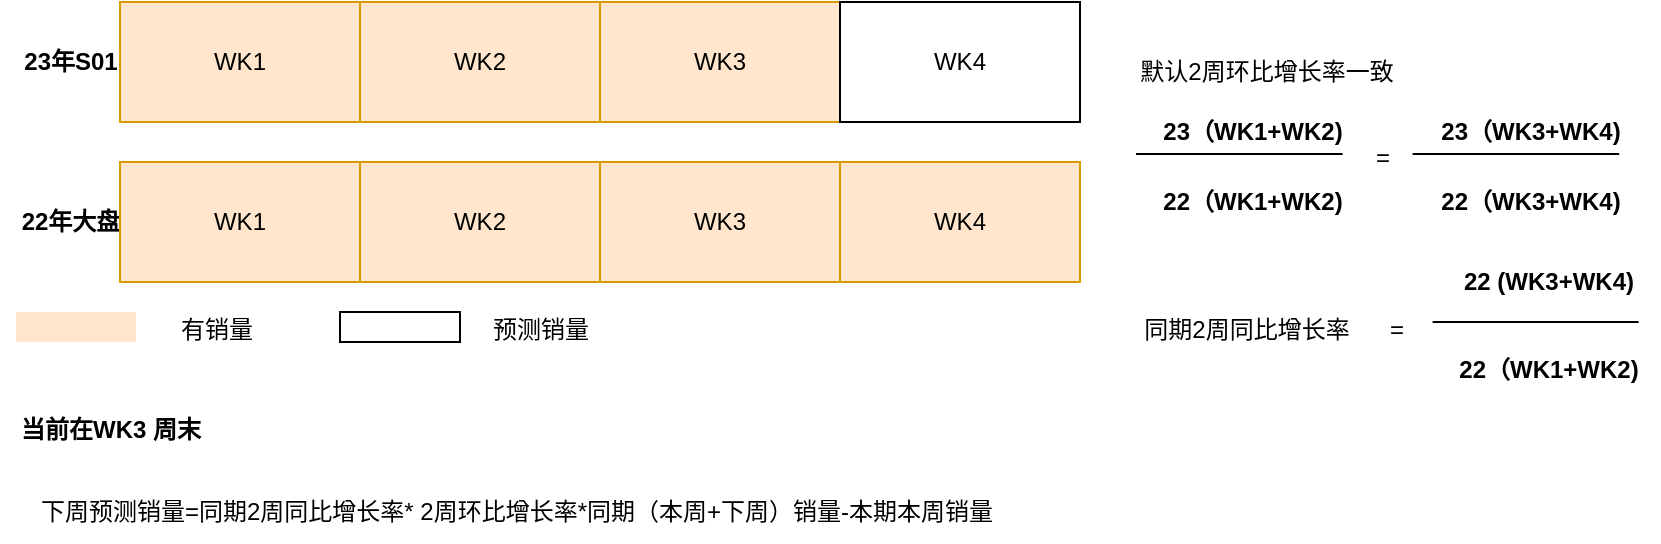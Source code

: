 <mxfile version="21.6.8" type="github">
  <diagram name="第 1 页" id="F6DWcneqREfnwW1seEcS">
    <mxGraphModel dx="1905" dy="1200" grid="1" gridSize="10" guides="1" tooltips="1" connect="1" arrows="1" fold="1" page="1" pageScale="1" pageWidth="850" pageHeight="1100" math="0" shadow="0">
      <root>
        <mxCell id="0" />
        <mxCell id="1" parent="0" />
        <mxCell id="sGPxO4o0aORKrRpbWZq8-1" value="23年S01" style="text;html=1;align=center;verticalAlign=middle;resizable=0;points=[];autosize=1;strokeColor=none;fillColor=none;fontStyle=1" vertex="1" parent="1">
          <mxGeometry x="2" y="15" width="70" height="30" as="geometry" />
        </mxCell>
        <mxCell id="sGPxO4o0aORKrRpbWZq8-2" value="22年大盘" style="text;html=1;align=center;verticalAlign=middle;resizable=0;points=[];autosize=1;strokeColor=none;fillColor=none;fontStyle=1" vertex="1" parent="1">
          <mxGeometry x="2" y="95" width="70" height="30" as="geometry" />
        </mxCell>
        <mxCell id="sGPxO4o0aORKrRpbWZq8-3" value="WK1" style="rounded=0;whiteSpace=wrap;html=1;fillColor=#ffe6cc;strokeColor=#d79b00;" vertex="1" parent="1">
          <mxGeometry x="62" width="120" height="60" as="geometry" />
        </mxCell>
        <mxCell id="sGPxO4o0aORKrRpbWZq8-4" value="WK2" style="rounded=0;whiteSpace=wrap;html=1;fillColor=#ffe6cc;strokeColor=#d79b00;" vertex="1" parent="1">
          <mxGeometry x="182" width="120" height="60" as="geometry" />
        </mxCell>
        <mxCell id="sGPxO4o0aORKrRpbWZq8-5" value="WK3" style="rounded=0;whiteSpace=wrap;html=1;fillColor=#ffe6cc;strokeColor=#d79b00;" vertex="1" parent="1">
          <mxGeometry x="302" width="120" height="60" as="geometry" />
        </mxCell>
        <mxCell id="sGPxO4o0aORKrRpbWZq8-6" value="WK4" style="rounded=0;whiteSpace=wrap;html=1;" vertex="1" parent="1">
          <mxGeometry x="422" width="120" height="60" as="geometry" />
        </mxCell>
        <mxCell id="sGPxO4o0aORKrRpbWZq8-7" value="WK3" style="rounded=0;whiteSpace=wrap;html=1;fillColor=#ffe6cc;strokeColor=#d79b00;" vertex="1" parent="1">
          <mxGeometry x="302" y="80" width="120" height="60" as="geometry" />
        </mxCell>
        <mxCell id="sGPxO4o0aORKrRpbWZq8-8" value="WK2" style="rounded=0;whiteSpace=wrap;html=1;fillColor=#ffe6cc;strokeColor=#d79b00;" vertex="1" parent="1">
          <mxGeometry x="182" y="80" width="120" height="60" as="geometry" />
        </mxCell>
        <mxCell id="sGPxO4o0aORKrRpbWZq8-9" value="WK1" style="rounded=0;whiteSpace=wrap;html=1;fillColor=#ffe6cc;strokeColor=#d79b00;" vertex="1" parent="1">
          <mxGeometry x="62" y="80" width="120" height="60" as="geometry" />
        </mxCell>
        <mxCell id="sGPxO4o0aORKrRpbWZq8-10" value="WK4" style="rounded=0;whiteSpace=wrap;html=1;fillColor=#ffe6cc;strokeColor=#d79b00;" vertex="1" parent="1">
          <mxGeometry x="422" y="80" width="120" height="60" as="geometry" />
        </mxCell>
        <mxCell id="sGPxO4o0aORKrRpbWZq8-11" value="当前在WK3 周末" style="text;html=1;align=center;verticalAlign=middle;resizable=0;points=[];autosize=1;strokeColor=none;fillColor=none;fontStyle=1" vertex="1" parent="1">
          <mxGeometry x="2" y="199" width="110" height="30" as="geometry" />
        </mxCell>
        <mxCell id="sGPxO4o0aORKrRpbWZq8-12" value="23（WK1+WK2)" style="text;html=1;align=center;verticalAlign=middle;resizable=0;points=[];autosize=1;strokeColor=none;fillColor=none;fontStyle=1" vertex="1" parent="1">
          <mxGeometry x="573.3" y="50" width="110" height="30" as="geometry" />
        </mxCell>
        <mxCell id="sGPxO4o0aORKrRpbWZq8-13" value="" style="endArrow=none;html=1;rounded=0;exitX=-0.03;exitY=0.867;exitDx=0;exitDy=0;exitPerimeter=0;" edge="1" parent="1" source="sGPxO4o0aORKrRpbWZq8-12">
          <mxGeometry width="50" height="50" relative="1" as="geometry">
            <mxPoint x="633.3" y="80" as="sourcePoint" />
            <mxPoint x="673.3" y="76" as="targetPoint" />
          </mxGeometry>
        </mxCell>
        <mxCell id="sGPxO4o0aORKrRpbWZq8-14" value="22（WK1+WK2)" style="text;html=1;align=center;verticalAlign=middle;resizable=0;points=[];autosize=1;strokeColor=none;fillColor=none;fontStyle=1" vertex="1" parent="1">
          <mxGeometry x="573.3" y="85" width="110" height="30" as="geometry" />
        </mxCell>
        <mxCell id="sGPxO4o0aORKrRpbWZq8-15" value="=" style="text;html=1;align=center;verticalAlign=middle;resizable=0;points=[];autosize=1;strokeColor=none;fillColor=none;" vertex="1" parent="1">
          <mxGeometry x="678.3" y="63" width="30" height="30" as="geometry" />
        </mxCell>
        <mxCell id="sGPxO4o0aORKrRpbWZq8-16" value="23（WK3+WK4)" style="text;html=1;align=center;verticalAlign=middle;resizable=0;points=[];autosize=1;strokeColor=none;fillColor=none;fontStyle=1" vertex="1" parent="1">
          <mxGeometry x="711.6" y="50" width="110" height="30" as="geometry" />
        </mxCell>
        <mxCell id="sGPxO4o0aORKrRpbWZq8-17" value="" style="endArrow=none;html=1;rounded=0;exitX=-0.03;exitY=0.867;exitDx=0;exitDy=0;exitPerimeter=0;" edge="1" parent="1" source="sGPxO4o0aORKrRpbWZq8-16">
          <mxGeometry width="50" height="50" relative="1" as="geometry">
            <mxPoint x="771.6" y="80" as="sourcePoint" />
            <mxPoint x="811.6" y="76" as="targetPoint" />
          </mxGeometry>
        </mxCell>
        <mxCell id="sGPxO4o0aORKrRpbWZq8-18" value="22（WK3+WK4)" style="text;html=1;align=center;verticalAlign=middle;resizable=0;points=[];autosize=1;strokeColor=none;fillColor=none;fontStyle=1" vertex="1" parent="1">
          <mxGeometry x="711.6" y="85" width="110" height="30" as="geometry" />
        </mxCell>
        <mxCell id="sGPxO4o0aORKrRpbWZq8-19" value="默认2周环比增长率一致" style="text;html=1;align=center;verticalAlign=middle;resizable=0;points=[];autosize=1;strokeColor=none;fillColor=none;" vertex="1" parent="1">
          <mxGeometry x="560" y="20" width="150" height="30" as="geometry" />
        </mxCell>
        <mxCell id="sGPxO4o0aORKrRpbWZq8-20" value="22 (WK3+WK4)" style="text;html=1;align=center;verticalAlign=middle;resizable=0;points=[];autosize=1;strokeColor=none;fillColor=none;fontStyle=1" vertex="1" parent="1">
          <mxGeometry x="721.3" y="125" width="110" height="30" as="geometry" />
        </mxCell>
        <mxCell id="sGPxO4o0aORKrRpbWZq8-21" value="" style="endArrow=none;html=1;rounded=0;exitX=-0.03;exitY=0.867;exitDx=0;exitDy=0;exitPerimeter=0;" edge="1" parent="1">
          <mxGeometry width="50" height="50" relative="1" as="geometry">
            <mxPoint x="718.3" y="160" as="sourcePoint" />
            <mxPoint x="821.3" y="160" as="targetPoint" />
          </mxGeometry>
        </mxCell>
        <mxCell id="sGPxO4o0aORKrRpbWZq8-22" value="22（WK1+WK2)" style="text;html=1;align=center;verticalAlign=middle;resizable=0;points=[];autosize=1;strokeColor=none;fillColor=none;fontStyle=1" vertex="1" parent="1">
          <mxGeometry x="721.3" y="169" width="110" height="30" as="geometry" />
        </mxCell>
        <mxCell id="sGPxO4o0aORKrRpbWZq8-23" value="同期2周同比增长率" style="text;html=1;align=center;verticalAlign=middle;resizable=0;points=[];autosize=1;strokeColor=none;fillColor=none;" vertex="1" parent="1">
          <mxGeometry x="560" y="149" width="130" height="30" as="geometry" />
        </mxCell>
        <mxCell id="sGPxO4o0aORKrRpbWZq8-24" value="=" style="text;html=1;align=center;verticalAlign=middle;resizable=0;points=[];autosize=1;strokeColor=none;fillColor=none;" vertex="1" parent="1">
          <mxGeometry x="685" y="149" width="30" height="30" as="geometry" />
        </mxCell>
        <mxCell id="sGPxO4o0aORKrRpbWZq8-25" value="下周预测销量=同期2周同比增长率* 2周环比增长率*同期（本周+下周）销量-本期本周销量" style="text;html=1;align=center;verticalAlign=middle;resizable=0;points=[];autosize=1;strokeColor=none;fillColor=none;" vertex="1" parent="1">
          <mxGeometry x="10.0" y="240" width="500" height="30" as="geometry" />
        </mxCell>
        <mxCell id="sGPxO4o0aORKrRpbWZq8-26" value="" style="rounded=0;whiteSpace=wrap;html=1;fillColor=#ffe6cc;strokeColor=none;" vertex="1" parent="1">
          <mxGeometry x="10" y="155" width="60" height="15" as="geometry" />
        </mxCell>
        <mxCell id="sGPxO4o0aORKrRpbWZq8-27" value="有销量" style="text;html=1;align=center;verticalAlign=middle;resizable=0;points=[];autosize=1;strokeColor=none;fillColor=none;" vertex="1" parent="1">
          <mxGeometry x="80" y="149" width="60" height="30" as="geometry" />
        </mxCell>
        <mxCell id="sGPxO4o0aORKrRpbWZq8-28" value="" style="rounded=0;whiteSpace=wrap;html=1;" vertex="1" parent="1">
          <mxGeometry x="172" y="155" width="60" height="15" as="geometry" />
        </mxCell>
        <mxCell id="sGPxO4o0aORKrRpbWZq8-29" value="预测销量" style="text;html=1;align=center;verticalAlign=middle;resizable=0;points=[];autosize=1;strokeColor=none;fillColor=none;" vertex="1" parent="1">
          <mxGeometry x="237" y="149" width="70" height="30" as="geometry" />
        </mxCell>
      </root>
    </mxGraphModel>
  </diagram>
</mxfile>
